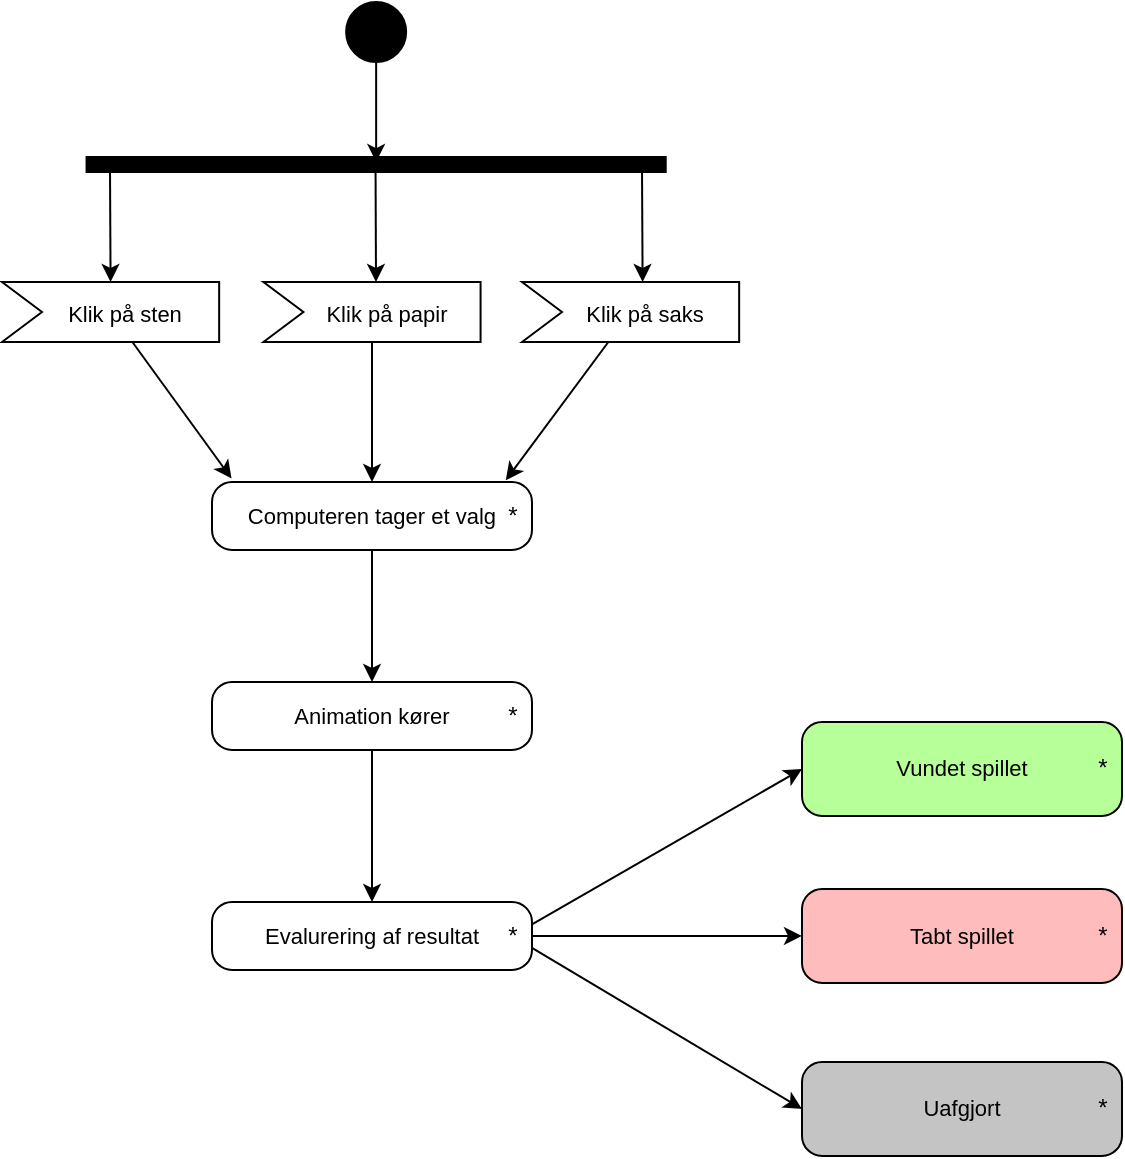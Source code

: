 <mxfile>
    <diagram id="QDsCNQGyPgqevsvW2eRb" name="Page-1">
        <mxGraphModel dx="1636" dy="511" grid="1" gridSize="10" guides="1" tooltips="1" connect="1" arrows="1" fold="1" page="1" pageScale="1" pageWidth="850" pageHeight="1100" math="0" shadow="0">
            <root>
                <mxCell id="0"/>
                <mxCell id="1" parent="0"/>
                <mxCell id="3" style="edgeStyle=none;html=1;entryX=0.667;entryY=0.5;entryDx=0;entryDy=0;entryPerimeter=0;" edge="1" parent="1" source="2" target="9">
                    <mxGeometry relative="1" as="geometry">
                        <mxPoint x="340" y="180" as="targetPoint"/>
                    </mxGeometry>
                </mxCell>
                <mxCell id="2" value="" style="ellipse;fillColor=strokeColor;html=1;" vertex="1" parent="1">
                    <mxGeometry x="322.07" y="120" width="30" height="30" as="geometry"/>
                </mxCell>
                <mxCell id="9" value="" style="html=1;points=[];perimeter=orthogonalPerimeter;fillColor=strokeColor;rotation=-90;" vertex="1" parent="1">
                    <mxGeometry x="333.32" y="56.47" width="7.5" height="289.57" as="geometry"/>
                </mxCell>
                <mxCell id="10" value="&lt;font style=&quot;font-size: 11px;&quot;&gt;Klik på sten&lt;/font&gt;" style="html=1;shape=mxgraph.infographic.ribbonSimple;notch1=20;notch2=0;align=center;verticalAlign=middle;fontSize=14;fontStyle=0;fillColor=#FFFFFF;flipH=0;spacingRight=0;spacingLeft=14;whiteSpace=wrap;" vertex="1" parent="1">
                    <mxGeometry x="150" y="260" width="108.58" height="30" as="geometry"/>
                </mxCell>
                <mxCell id="21" style="edgeStyle=none;html=1;entryX=0.5;entryY=0;entryDx=0;entryDy=0;" edge="1" parent="1" source="11" target="19">
                    <mxGeometry relative="1" as="geometry"/>
                </mxCell>
                <mxCell id="11" value="&lt;font style=&quot;font-size: 11px;&quot;&gt;Klik på papir&lt;/font&gt;" style="html=1;shape=mxgraph.infographic.ribbonSimple;notch1=20;notch2=0;align=center;verticalAlign=middle;fontSize=14;fontStyle=0;fillColor=#FFFFFF;flipH=0;spacingRight=0;spacingLeft=14;whiteSpace=wrap;" vertex="1" parent="1">
                    <mxGeometry x="280.71" y="260" width="108.58" height="30" as="geometry"/>
                </mxCell>
                <mxCell id="12" value="&lt;font style=&quot;font-size: 11px;&quot;&gt;Klik på saks&lt;/font&gt;" style="html=1;shape=mxgraph.infographic.ribbonSimple;notch1=20;notch2=0;align=center;verticalAlign=middle;fontSize=14;fontStyle=0;fillColor=#FFFFFF;flipH=0;spacingRight=0;spacingLeft=14;whiteSpace=wrap;" vertex="1" parent="1">
                    <mxGeometry x="410" y="260" width="108.58" height="30" as="geometry"/>
                </mxCell>
                <mxCell id="14" style="edgeStyle=none;html=1;entryX=0;entryY=0;entryDx=54.29;entryDy=0;entryPerimeter=0;" edge="1" parent="1" target="10">
                    <mxGeometry relative="1" as="geometry">
                        <mxPoint x="203.98" y="230" as="targetPoint"/>
                        <mxPoint x="203.98" y="200" as="sourcePoint"/>
                    </mxGeometry>
                </mxCell>
                <mxCell id="17" style="edgeStyle=none;html=1;entryX=0;entryY=0;entryDx=54.29;entryDy=0;entryPerimeter=0;" edge="1" parent="1">
                    <mxGeometry relative="1" as="geometry">
                        <mxPoint x="337.0" y="260.0" as="targetPoint"/>
                        <mxPoint x="336.76" y="200" as="sourcePoint"/>
                    </mxGeometry>
                </mxCell>
                <mxCell id="18" style="edgeStyle=none;html=1;entryX=0.187;entryY=-0.102;entryDx=0;entryDy=0;entryPerimeter=0;" edge="1" parent="1">
                    <mxGeometry relative="1" as="geometry">
                        <mxPoint x="470.304" y="260.0" as="targetPoint"/>
                        <mxPoint x="470" y="203.06" as="sourcePoint"/>
                    </mxGeometry>
                </mxCell>
                <mxCell id="26" style="edgeStyle=none;html=1;entryX=0.5;entryY=0;entryDx=0;entryDy=0;" edge="1" parent="1" source="19" target="24">
                    <mxGeometry relative="1" as="geometry"/>
                </mxCell>
                <mxCell id="19" value="&lt;font style=&quot;font-size: 11px;&quot;&gt;Computeren tager et valg&lt;/font&gt;" style="html=1;dashed=0;rounded=1;absoluteArcSize=1;arcSize=20;verticalAlign=middle;align=center;whiteSpace=wrap;" vertex="1" parent="1">
                    <mxGeometry x="255" y="360" width="160" height="33.96" as="geometry"/>
                </mxCell>
                <mxCell id="20" value="*" style="text;resizeWidth=0;resizeHeight=0;points=[];part=1;verticalAlign=middle;align=center;html=1;" vertex="1" parent="19">
                    <mxGeometry x="1" y="0.5" width="20" height="20" relative="1" as="geometry">
                        <mxPoint x="-20" y="-10" as="offset"/>
                    </mxGeometry>
                </mxCell>
                <mxCell id="22" style="edgeStyle=none;html=1;entryX=0.918;entryY=-0.024;entryDx=0;entryDy=0;entryPerimeter=0;" edge="1" parent="1" source="12" target="19">
                    <mxGeometry relative="1" as="geometry"/>
                </mxCell>
                <mxCell id="23" style="edgeStyle=none;html=1;entryX=0.061;entryY=-0.051;entryDx=0;entryDy=0;entryPerimeter=0;" edge="1" parent="1" source="10" target="19">
                    <mxGeometry relative="1" as="geometry">
                        <mxPoint x="263" y="357" as="targetPoint"/>
                    </mxGeometry>
                </mxCell>
                <mxCell id="29" style="edgeStyle=none;html=1;" edge="1" parent="1" source="24" target="27">
                    <mxGeometry relative="1" as="geometry"/>
                </mxCell>
                <mxCell id="24" value="&lt;font style=&quot;font-size: 11px;&quot;&gt;Animation kører&lt;/font&gt;" style="html=1;dashed=0;rounded=1;absoluteArcSize=1;arcSize=20;verticalAlign=middle;align=center;whiteSpace=wrap;" vertex="1" parent="1">
                    <mxGeometry x="255" y="460" width="160" height="33.96" as="geometry"/>
                </mxCell>
                <mxCell id="25" value="*" style="text;resizeWidth=0;resizeHeight=0;points=[];part=1;verticalAlign=middle;align=center;html=1;" vertex="1" parent="24">
                    <mxGeometry x="1" y="0.5" width="20" height="20" relative="1" as="geometry">
                        <mxPoint x="-20" y="-10" as="offset"/>
                    </mxGeometry>
                </mxCell>
                <mxCell id="27" value="&lt;font style=&quot;font-size: 11px;&quot;&gt;Evalurering af resultat&lt;/font&gt;" style="html=1;dashed=0;rounded=1;absoluteArcSize=1;arcSize=20;verticalAlign=middle;align=center;whiteSpace=wrap;" vertex="1" parent="1">
                    <mxGeometry x="255" y="570" width="160" height="33.96" as="geometry"/>
                </mxCell>
                <mxCell id="28" value="*" style="text;resizeWidth=0;resizeHeight=0;points=[];part=1;verticalAlign=middle;align=center;html=1;" vertex="1" parent="27">
                    <mxGeometry x="1" y="0.5" width="20" height="20" relative="1" as="geometry">
                        <mxPoint x="-20" y="-10" as="offset"/>
                    </mxGeometry>
                </mxCell>
                <mxCell id="31" value="&lt;span style=&quot;font-size: 11px;&quot;&gt;Vundet spillet&lt;/span&gt;" style="html=1;dashed=0;rounded=1;absoluteArcSize=1;arcSize=20;verticalAlign=middle;align=center;whiteSpace=wrap;fillColor=#B7FF99;" vertex="1" parent="1">
                    <mxGeometry x="550" y="480" width="160" height="46.96" as="geometry"/>
                </mxCell>
                <mxCell id="32" value="*" style="text;resizeWidth=0;resizeHeight=0;points=[];part=1;verticalAlign=middle;align=center;html=1;" vertex="1" parent="31">
                    <mxGeometry x="1" y="0.5" width="20" height="20" relative="1" as="geometry">
                        <mxPoint x="-20" y="-10" as="offset"/>
                    </mxGeometry>
                </mxCell>
                <mxCell id="33" value="&lt;span style=&quot;font-size: 11px;&quot;&gt;Tabt spillet&lt;/span&gt;" style="html=1;dashed=0;rounded=1;absoluteArcSize=1;arcSize=20;verticalAlign=middle;align=center;whiteSpace=wrap;fillColor=#FFBCBC;" vertex="1" parent="1">
                    <mxGeometry x="550" y="563.5" width="160" height="46.96" as="geometry"/>
                </mxCell>
                <mxCell id="34" value="*" style="text;resizeWidth=0;resizeHeight=0;points=[];part=1;verticalAlign=middle;align=center;html=1;" vertex="1" parent="33">
                    <mxGeometry x="1" y="0.5" width="20" height="20" relative="1" as="geometry">
                        <mxPoint x="-20" y="-10" as="offset"/>
                    </mxGeometry>
                </mxCell>
                <mxCell id="35" value="&lt;span style=&quot;font-size: 11px;&quot;&gt;Uafgjort&lt;/span&gt;" style="html=1;dashed=0;rounded=1;absoluteArcSize=1;arcSize=20;verticalAlign=middle;align=center;whiteSpace=wrap;fillColor=#C4C4C4;" vertex="1" parent="1">
                    <mxGeometry x="550" y="650" width="160" height="46.96" as="geometry"/>
                </mxCell>
                <mxCell id="36" value="*" style="text;resizeWidth=0;resizeHeight=0;points=[];part=1;verticalAlign=middle;align=center;html=1;" vertex="1" parent="35">
                    <mxGeometry x="1" y="0.5" width="20" height="20" relative="1" as="geometry">
                        <mxPoint x="-20" y="-10" as="offset"/>
                    </mxGeometry>
                </mxCell>
                <mxCell id="37" style="edgeStyle=none;html=1;entryX=0;entryY=0.5;entryDx=0;entryDy=0;" edge="1" parent="1" source="28" target="31">
                    <mxGeometry relative="1" as="geometry"/>
                </mxCell>
                <mxCell id="39" style="edgeStyle=none;html=1;entryX=0;entryY=0.5;entryDx=0;entryDy=0;" edge="1" parent="1" source="28" target="33">
                    <mxGeometry relative="1" as="geometry"/>
                </mxCell>
                <mxCell id="40" style="edgeStyle=none;html=1;entryX=0;entryY=0.5;entryDx=0;entryDy=0;" edge="1" parent="1" source="28" target="35">
                    <mxGeometry relative="1" as="geometry"/>
                </mxCell>
            </root>
        </mxGraphModel>
    </diagram>
</mxfile>